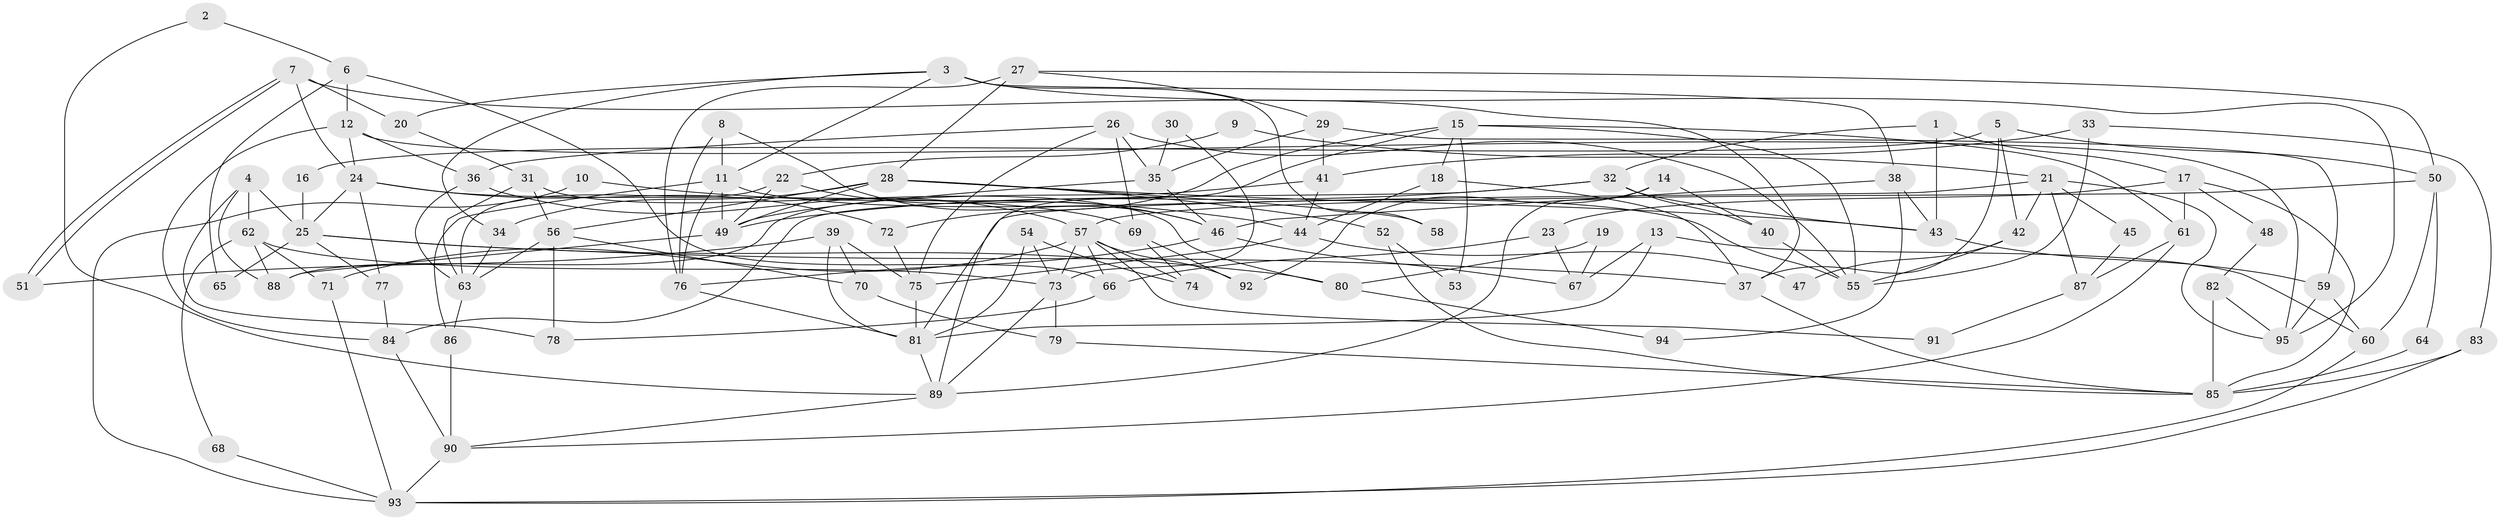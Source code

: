 // coarse degree distribution, {2: 0.19402985074626866, 5: 0.14925373134328357, 6: 0.08955223880597014, 3: 0.1044776119402985, 4: 0.22388059701492538, 7: 0.208955223880597, 9: 0.014925373134328358, 10: 0.014925373134328358}
// Generated by graph-tools (version 1.1) at 2025/37/03/04/25 23:37:08]
// undirected, 95 vertices, 190 edges
graph export_dot {
  node [color=gray90,style=filled];
  1;
  2;
  3;
  4;
  5;
  6;
  7;
  8;
  9;
  10;
  11;
  12;
  13;
  14;
  15;
  16;
  17;
  18;
  19;
  20;
  21;
  22;
  23;
  24;
  25;
  26;
  27;
  28;
  29;
  30;
  31;
  32;
  33;
  34;
  35;
  36;
  37;
  38;
  39;
  40;
  41;
  42;
  43;
  44;
  45;
  46;
  47;
  48;
  49;
  50;
  51;
  52;
  53;
  54;
  55;
  56;
  57;
  58;
  59;
  60;
  61;
  62;
  63;
  64;
  65;
  66;
  67;
  68;
  69;
  70;
  71;
  72;
  73;
  74;
  75;
  76;
  77;
  78;
  79;
  80;
  81;
  82;
  83;
  84;
  85;
  86;
  87;
  88;
  89;
  90;
  91;
  92;
  93;
  94;
  95;
  1 -- 43;
  1 -- 32;
  1 -- 17;
  2 -- 89;
  2 -- 6;
  3 -- 20;
  3 -- 11;
  3 -- 34;
  3 -- 38;
  3 -- 58;
  3 -- 95;
  4 -- 62;
  4 -- 88;
  4 -- 25;
  4 -- 78;
  5 -- 42;
  5 -- 37;
  5 -- 16;
  5 -- 50;
  6 -- 66;
  6 -- 12;
  6 -- 65;
  7 -- 51;
  7 -- 51;
  7 -- 37;
  7 -- 20;
  7 -- 24;
  8 -- 76;
  8 -- 11;
  8 -- 46;
  9 -- 22;
  9 -- 21;
  10 -- 93;
  10 -- 44;
  11 -- 49;
  11 -- 76;
  11 -- 55;
  11 -- 86;
  12 -- 24;
  12 -- 36;
  12 -- 84;
  12 -- 95;
  13 -- 60;
  13 -- 81;
  13 -- 67;
  14 -- 92;
  14 -- 89;
  14 -- 40;
  15 -- 72;
  15 -- 55;
  15 -- 18;
  15 -- 53;
  15 -- 61;
  15 -- 89;
  16 -- 25;
  17 -- 61;
  17 -- 23;
  17 -- 48;
  17 -- 85;
  18 -- 44;
  18 -- 37;
  19 -- 80;
  19 -- 67;
  20 -- 31;
  21 -- 95;
  21 -- 81;
  21 -- 42;
  21 -- 45;
  21 -- 87;
  22 -- 49;
  22 -- 63;
  22 -- 46;
  23 -- 67;
  23 -- 66;
  24 -- 77;
  24 -- 25;
  24 -- 69;
  24 -- 72;
  25 -- 37;
  25 -- 65;
  25 -- 77;
  25 -- 80;
  26 -- 55;
  26 -- 75;
  26 -- 35;
  26 -- 36;
  26 -- 69;
  27 -- 28;
  27 -- 29;
  27 -- 50;
  27 -- 76;
  28 -- 49;
  28 -- 56;
  28 -- 34;
  28 -- 43;
  28 -- 52;
  28 -- 58;
  29 -- 59;
  29 -- 35;
  29 -- 41;
  30 -- 73;
  30 -- 35;
  31 -- 63;
  31 -- 56;
  31 -- 80;
  32 -- 84;
  32 -- 43;
  32 -- 40;
  32 -- 49;
  33 -- 55;
  33 -- 83;
  33 -- 41;
  34 -- 63;
  35 -- 46;
  35 -- 49;
  36 -- 63;
  36 -- 57;
  37 -- 85;
  38 -- 46;
  38 -- 43;
  38 -- 94;
  39 -- 70;
  39 -- 81;
  39 -- 51;
  39 -- 75;
  40 -- 55;
  41 -- 44;
  41 -- 88;
  42 -- 55;
  42 -- 47;
  43 -- 59;
  44 -- 75;
  44 -- 47;
  45 -- 87;
  46 -- 67;
  46 -- 76;
  48 -- 82;
  49 -- 88;
  50 -- 57;
  50 -- 60;
  50 -- 64;
  52 -- 85;
  52 -- 53;
  54 -- 81;
  54 -- 74;
  54 -- 73;
  56 -- 63;
  56 -- 78;
  56 -- 70;
  57 -- 66;
  57 -- 71;
  57 -- 73;
  57 -- 74;
  57 -- 91;
  57 -- 92;
  59 -- 95;
  59 -- 60;
  60 -- 93;
  61 -- 90;
  61 -- 87;
  62 -- 73;
  62 -- 88;
  62 -- 68;
  62 -- 71;
  63 -- 86;
  64 -- 85;
  66 -- 78;
  68 -- 93;
  69 -- 74;
  69 -- 92;
  70 -- 79;
  71 -- 93;
  72 -- 75;
  73 -- 79;
  73 -- 89;
  75 -- 81;
  76 -- 81;
  77 -- 84;
  79 -- 85;
  80 -- 94;
  81 -- 89;
  82 -- 95;
  82 -- 85;
  83 -- 85;
  83 -- 93;
  84 -- 90;
  86 -- 90;
  87 -- 91;
  89 -- 90;
  90 -- 93;
}
